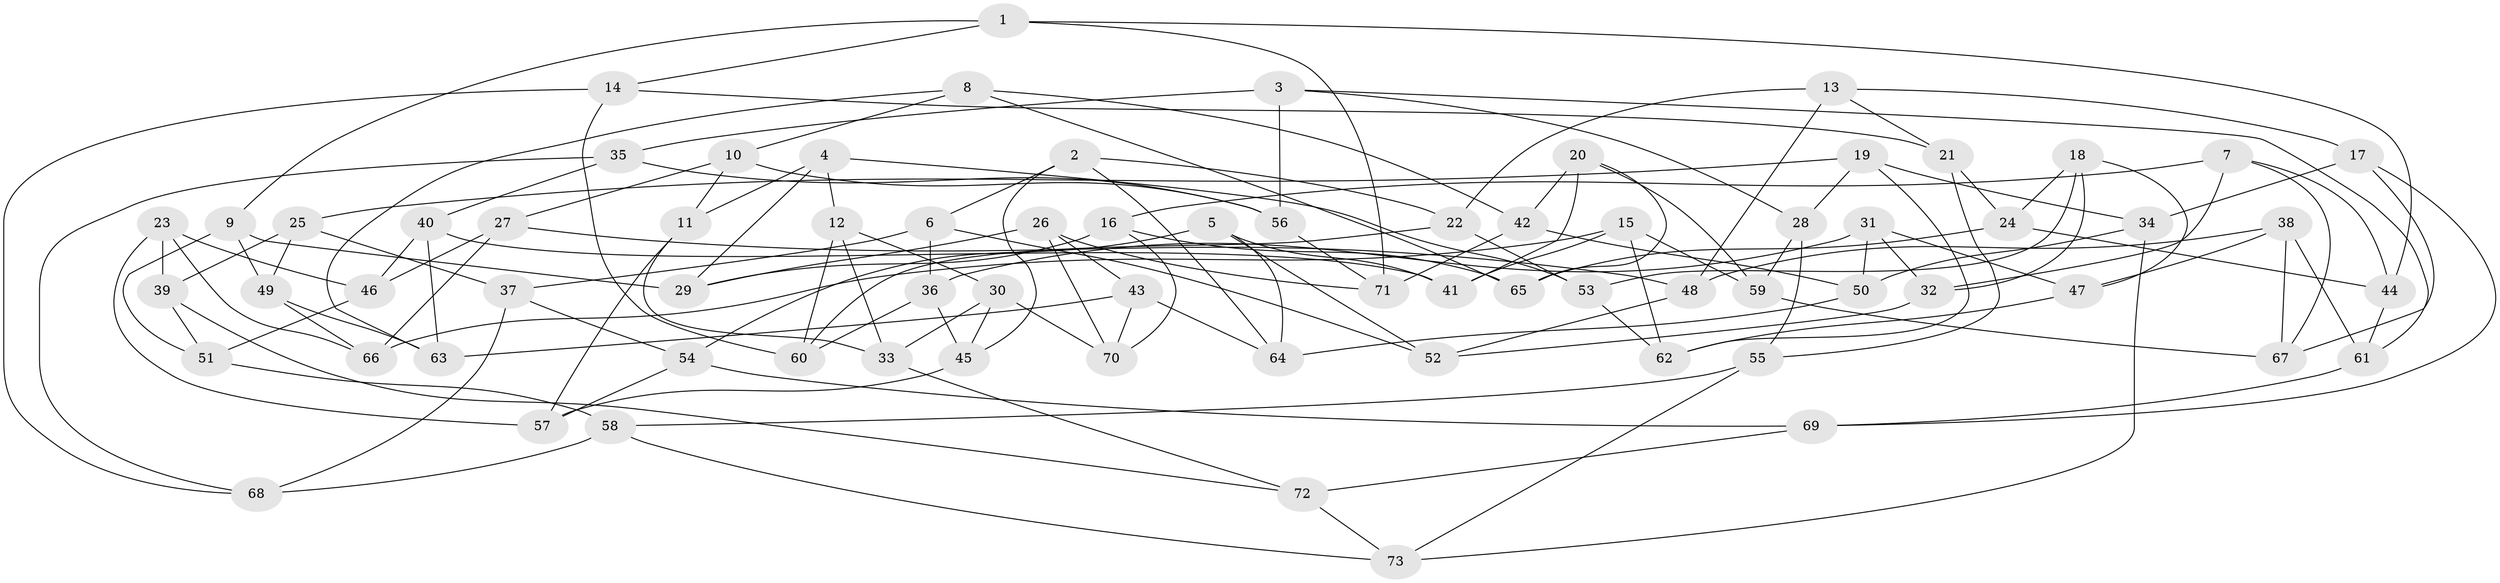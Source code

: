 // coarse degree distribution, {6: 0.4318181818181818, 5: 0.22727272727272727, 4: 0.3409090909090909}
// Generated by graph-tools (version 1.1) at 2025/42/03/06/25 10:42:20]
// undirected, 73 vertices, 146 edges
graph export_dot {
graph [start="1"]
  node [color=gray90,style=filled];
  1;
  2;
  3;
  4;
  5;
  6;
  7;
  8;
  9;
  10;
  11;
  12;
  13;
  14;
  15;
  16;
  17;
  18;
  19;
  20;
  21;
  22;
  23;
  24;
  25;
  26;
  27;
  28;
  29;
  30;
  31;
  32;
  33;
  34;
  35;
  36;
  37;
  38;
  39;
  40;
  41;
  42;
  43;
  44;
  45;
  46;
  47;
  48;
  49;
  50;
  51;
  52;
  53;
  54;
  55;
  56;
  57;
  58;
  59;
  60;
  61;
  62;
  63;
  64;
  65;
  66;
  67;
  68;
  69;
  70;
  71;
  72;
  73;
  1 -- 44;
  1 -- 9;
  1 -- 71;
  1 -- 14;
  2 -- 45;
  2 -- 64;
  2 -- 6;
  2 -- 22;
  3 -- 35;
  3 -- 61;
  3 -- 56;
  3 -- 28;
  4 -- 53;
  4 -- 11;
  4 -- 12;
  4 -- 29;
  5 -- 41;
  5 -- 54;
  5 -- 52;
  5 -- 64;
  6 -- 52;
  6 -- 37;
  6 -- 36;
  7 -- 16;
  7 -- 67;
  7 -- 44;
  7 -- 32;
  8 -- 42;
  8 -- 63;
  8 -- 65;
  8 -- 10;
  9 -- 49;
  9 -- 29;
  9 -- 51;
  10 -- 27;
  10 -- 56;
  10 -- 11;
  11 -- 57;
  11 -- 33;
  12 -- 60;
  12 -- 33;
  12 -- 30;
  13 -- 48;
  13 -- 21;
  13 -- 17;
  13 -- 22;
  14 -- 60;
  14 -- 21;
  14 -- 68;
  15 -- 59;
  15 -- 66;
  15 -- 41;
  15 -- 62;
  16 -- 70;
  16 -- 65;
  16 -- 29;
  17 -- 69;
  17 -- 67;
  17 -- 34;
  18 -- 53;
  18 -- 32;
  18 -- 47;
  18 -- 24;
  19 -- 34;
  19 -- 25;
  19 -- 62;
  19 -- 28;
  20 -- 59;
  20 -- 65;
  20 -- 41;
  20 -- 42;
  21 -- 24;
  21 -- 55;
  22 -- 60;
  22 -- 53;
  23 -- 66;
  23 -- 46;
  23 -- 57;
  23 -- 39;
  24 -- 44;
  24 -- 65;
  25 -- 37;
  25 -- 49;
  25 -- 39;
  26 -- 29;
  26 -- 43;
  26 -- 70;
  26 -- 71;
  27 -- 66;
  27 -- 46;
  27 -- 48;
  28 -- 59;
  28 -- 55;
  30 -- 45;
  30 -- 33;
  30 -- 70;
  31 -- 32;
  31 -- 50;
  31 -- 36;
  31 -- 47;
  32 -- 52;
  33 -- 72;
  34 -- 73;
  34 -- 50;
  35 -- 56;
  35 -- 68;
  35 -- 40;
  36 -- 45;
  36 -- 60;
  37 -- 54;
  37 -- 68;
  38 -- 61;
  38 -- 47;
  38 -- 67;
  38 -- 48;
  39 -- 51;
  39 -- 72;
  40 -- 46;
  40 -- 41;
  40 -- 63;
  42 -- 50;
  42 -- 71;
  43 -- 64;
  43 -- 63;
  43 -- 70;
  44 -- 61;
  45 -- 57;
  46 -- 51;
  47 -- 62;
  48 -- 52;
  49 -- 66;
  49 -- 63;
  50 -- 64;
  51 -- 58;
  53 -- 62;
  54 -- 69;
  54 -- 57;
  55 -- 58;
  55 -- 73;
  56 -- 71;
  58 -- 73;
  58 -- 68;
  59 -- 67;
  61 -- 69;
  69 -- 72;
  72 -- 73;
}
